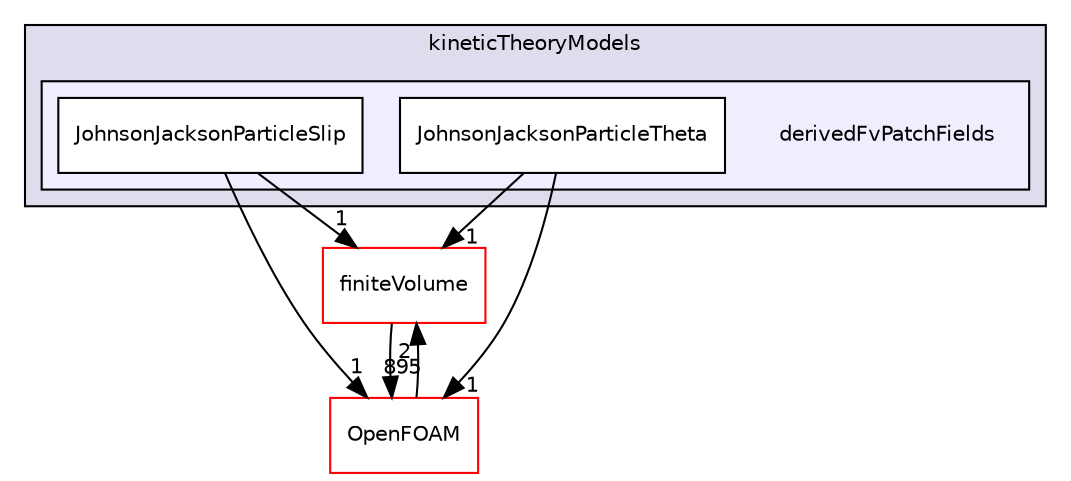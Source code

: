 digraph "src/phaseSystemModels/reactingEulerFoam/reactingTwoPhaseEulerFoam/twoPhaseCompressibleTurbulenceModels/kineticTheoryModels/derivedFvPatchFields" {
  bgcolor=transparent;
  compound=true
  node [ fontsize="10", fontname="Helvetica"];
  edge [ labelfontsize="10", labelfontname="Helvetica"];
  subgraph clusterdir_b59ca26c062c0c174b35a1414a45772a {
    graph [ bgcolor="#ddddee", pencolor="black", label="kineticTheoryModels" fontname="Helvetica", fontsize="10", URL="dir_b59ca26c062c0c174b35a1414a45772a.html"]
  subgraph clusterdir_2ddb5849d0ee49117d85cb420ddfc2a2 {
    graph [ bgcolor="#eeeeff", pencolor="black", label="" URL="dir_2ddb5849d0ee49117d85cb420ddfc2a2.html"];
    dir_2ddb5849d0ee49117d85cb420ddfc2a2 [shape=plaintext label="derivedFvPatchFields"];
    dir_fe8504c9510a83739efcbb999aea26b5 [shape=box label="JohnsonJacksonParticleSlip" color="black" fillcolor="white" style="filled" URL="dir_fe8504c9510a83739efcbb999aea26b5.html"];
    dir_15b9ab0a71f826212538bd4e8f1c2ddd [shape=box label="JohnsonJacksonParticleTheta" color="black" fillcolor="white" style="filled" URL="dir_15b9ab0a71f826212538bd4e8f1c2ddd.html"];
  }
  }
  dir_9bd15774b555cf7259a6fa18f99fe99b [shape=box label="finiteVolume" color="red" URL="dir_9bd15774b555cf7259a6fa18f99fe99b.html"];
  dir_c5473ff19b20e6ec4dfe5c310b3778a8 [shape=box label="OpenFOAM" color="red" URL="dir_c5473ff19b20e6ec4dfe5c310b3778a8.html"];
  dir_9bd15774b555cf7259a6fa18f99fe99b->dir_c5473ff19b20e6ec4dfe5c310b3778a8 [headlabel="895", labeldistance=1.5 headhref="dir_000814_002151.html"];
  dir_15b9ab0a71f826212538bd4e8f1c2ddd->dir_9bd15774b555cf7259a6fa18f99fe99b [headlabel="1", labeldistance=1.5 headhref="dir_003321_000814.html"];
  dir_15b9ab0a71f826212538bd4e8f1c2ddd->dir_c5473ff19b20e6ec4dfe5c310b3778a8 [headlabel="1", labeldistance=1.5 headhref="dir_003321_002151.html"];
  dir_c5473ff19b20e6ec4dfe5c310b3778a8->dir_9bd15774b555cf7259a6fa18f99fe99b [headlabel="2", labeldistance=1.5 headhref="dir_002151_000814.html"];
  dir_fe8504c9510a83739efcbb999aea26b5->dir_9bd15774b555cf7259a6fa18f99fe99b [headlabel="1", labeldistance=1.5 headhref="dir_003318_000814.html"];
  dir_fe8504c9510a83739efcbb999aea26b5->dir_c5473ff19b20e6ec4dfe5c310b3778a8 [headlabel="1", labeldistance=1.5 headhref="dir_003318_002151.html"];
}

